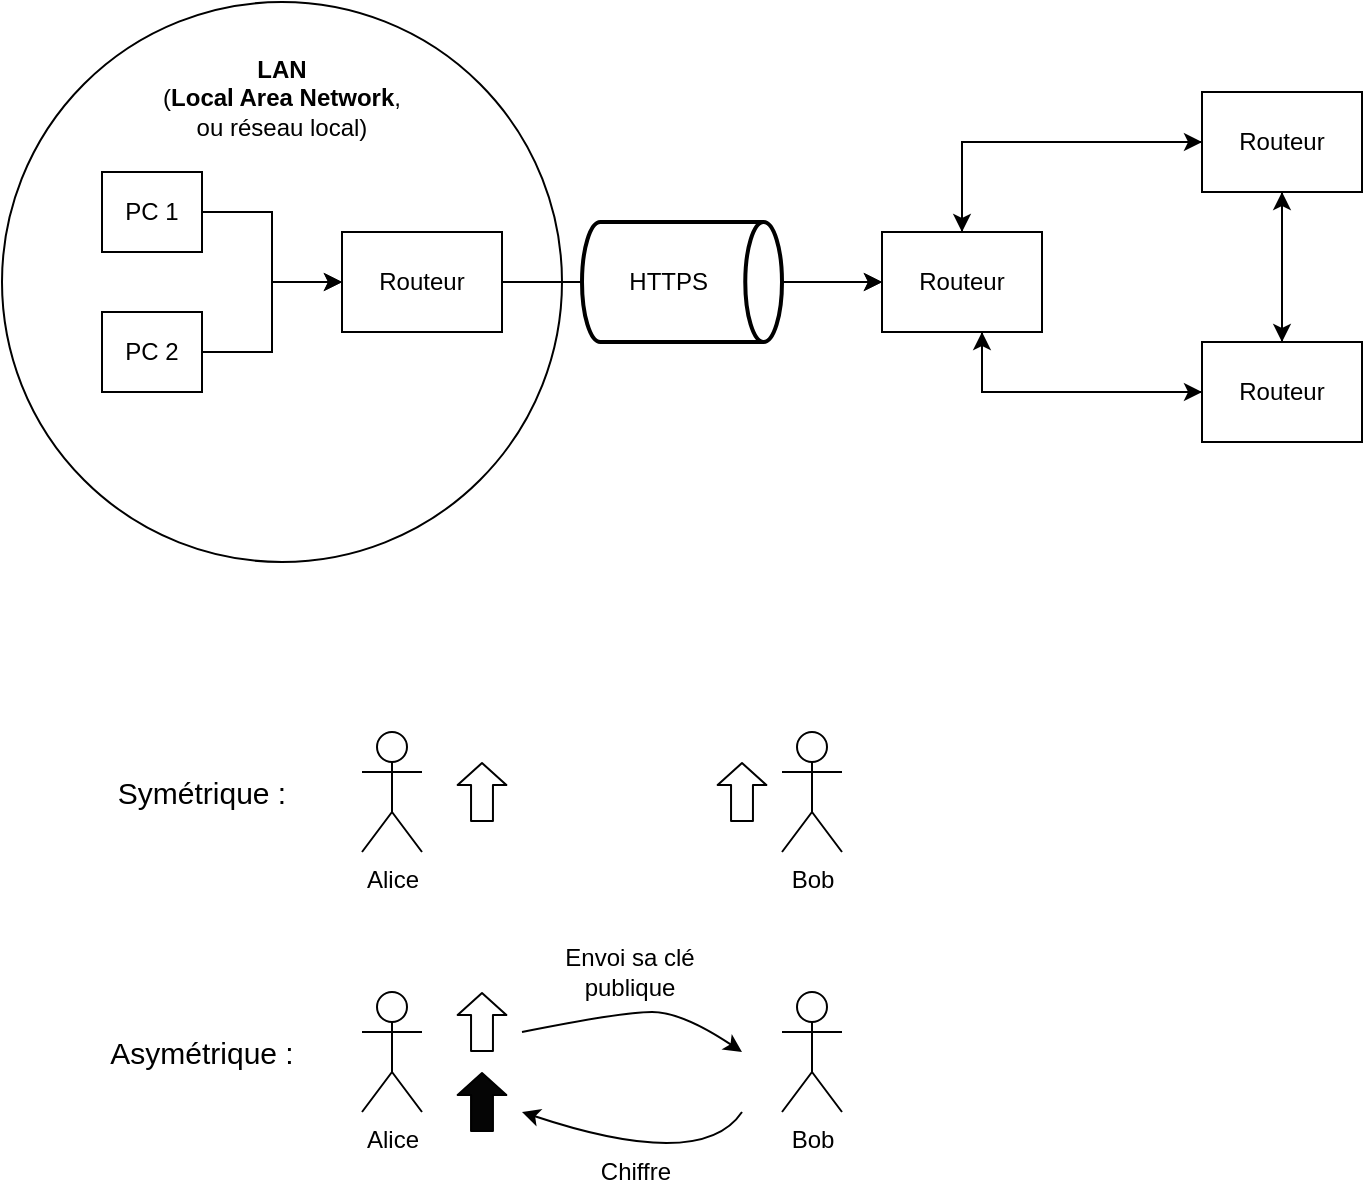 <mxfile version="14.8.0" type="github">
  <diagram id="s_3pCIxAKFfTdRZwG-cy" name="Page-1">
    <mxGraphModel dx="868" dy="593" grid="1" gridSize="10" guides="1" tooltips="1" connect="1" arrows="1" fold="1" page="1" pageScale="1" pageWidth="827" pageHeight="1169" math="0" shadow="0">
      <root>
        <mxCell id="0" />
        <mxCell id="1" parent="0" />
        <mxCell id="ULExNU8f8YkQf40PmKOp-6" value="" style="ellipse;whiteSpace=wrap;html=1;aspect=fixed;" parent="1" vertex="1">
          <mxGeometry x="230" y="45" width="280" height="280" as="geometry" />
        </mxCell>
        <mxCell id="ULExNU8f8YkQf40PmKOp-4" style="edgeStyle=orthogonalEdgeStyle;rounded=0;orthogonalLoop=1;jettySize=auto;html=1;entryX=0;entryY=0.5;entryDx=0;entryDy=0;" parent="1" source="ULExNU8f8YkQf40PmKOp-1" target="ULExNU8f8YkQf40PmKOp-3" edge="1">
          <mxGeometry relative="1" as="geometry" />
        </mxCell>
        <mxCell id="ULExNU8f8YkQf40PmKOp-1" value="PC 1" style="rounded=0;whiteSpace=wrap;html=1;" parent="1" vertex="1">
          <mxGeometry x="280" y="130" width="50" height="40" as="geometry" />
        </mxCell>
        <mxCell id="ULExNU8f8YkQf40PmKOp-5" style="edgeStyle=orthogonalEdgeStyle;rounded=0;orthogonalLoop=1;jettySize=auto;html=1;entryX=0;entryY=0.5;entryDx=0;entryDy=0;" parent="1" source="ULExNU8f8YkQf40PmKOp-2" target="ULExNU8f8YkQf40PmKOp-3" edge="1">
          <mxGeometry relative="1" as="geometry" />
        </mxCell>
        <mxCell id="ULExNU8f8YkQf40PmKOp-2" value="PC 2" style="rounded=0;whiteSpace=wrap;html=1;" parent="1" vertex="1">
          <mxGeometry x="280" y="200" width="50" height="40" as="geometry" />
        </mxCell>
        <mxCell id="ULExNU8f8YkQf40PmKOp-14" style="edgeStyle=orthogonalEdgeStyle;rounded=0;orthogonalLoop=1;jettySize=auto;html=1;entryX=0;entryY=0.5;entryDx=0;entryDy=0;" parent="1" source="ULExNU8f8YkQf40PmKOp-3" target="ULExNU8f8YkQf40PmKOp-11" edge="1">
          <mxGeometry relative="1" as="geometry" />
        </mxCell>
        <mxCell id="ULExNU8f8YkQf40PmKOp-3" value="Routeur" style="rounded=0;whiteSpace=wrap;html=1;" parent="1" vertex="1">
          <mxGeometry x="400" y="160" width="80" height="50" as="geometry" />
        </mxCell>
        <mxCell id="ULExNU8f8YkQf40PmKOp-9" value="&lt;div&gt;&lt;span class=&quot;ILfuVd&quot;&gt;&lt;span class=&quot;hgKElc&quot;&gt;&lt;b&gt;LAN&lt;/b&gt; &lt;br&gt;&lt;/span&gt;&lt;/span&gt;&lt;/div&gt;&lt;div&gt;&lt;span class=&quot;ILfuVd&quot;&gt;&lt;span class=&quot;hgKElc&quot;&gt;(&lt;b&gt;Local Area Network&lt;/b&gt;, ou réseau local)&lt;/span&gt;&lt;/span&gt;&lt;/div&gt;" style="text;html=1;strokeColor=none;fillColor=none;align=center;verticalAlign=middle;whiteSpace=wrap;rounded=0;" parent="1" vertex="1">
          <mxGeometry x="303.13" y="55" width="133.75" height="75" as="geometry" />
        </mxCell>
        <mxCell id="ULExNU8f8YkQf40PmKOp-19" style="edgeStyle=orthogonalEdgeStyle;rounded=0;orthogonalLoop=1;jettySize=auto;html=1;entryX=0;entryY=0.5;entryDx=0;entryDy=0;" parent="1" source="ULExNU8f8YkQf40PmKOp-11" target="ULExNU8f8YkQf40PmKOp-13" edge="1">
          <mxGeometry relative="1" as="geometry">
            <mxPoint x="840" y="220" as="targetPoint" />
            <Array as="points">
              <mxPoint x="720" y="240" />
            </Array>
          </mxGeometry>
        </mxCell>
        <mxCell id="ULExNU8f8YkQf40PmKOp-21" style="edgeStyle=orthogonalEdgeStyle;rounded=0;orthogonalLoop=1;jettySize=auto;html=1;entryX=0;entryY=0.5;entryDx=0;entryDy=0;" parent="1" source="ULExNU8f8YkQf40PmKOp-11" target="ULExNU8f8YkQf40PmKOp-12" edge="1">
          <mxGeometry relative="1" as="geometry">
            <Array as="points">
              <mxPoint x="710" y="115" />
            </Array>
          </mxGeometry>
        </mxCell>
        <mxCell id="ULExNU8f8YkQf40PmKOp-11" value="Routeur" style="rounded=0;whiteSpace=wrap;html=1;" parent="1" vertex="1">
          <mxGeometry x="670" y="160" width="80" height="50" as="geometry" />
        </mxCell>
        <mxCell id="ULExNU8f8YkQf40PmKOp-22" style="edgeStyle=orthogonalEdgeStyle;rounded=0;orthogonalLoop=1;jettySize=auto;html=1;entryX=0.5;entryY=0;entryDx=0;entryDy=0;" parent="1" source="ULExNU8f8YkQf40PmKOp-12" target="ULExNU8f8YkQf40PmKOp-11" edge="1">
          <mxGeometry relative="1" as="geometry" />
        </mxCell>
        <mxCell id="ULExNU8f8YkQf40PmKOp-23" style="edgeStyle=orthogonalEdgeStyle;rounded=0;orthogonalLoop=1;jettySize=auto;html=1;entryX=0.5;entryY=0;entryDx=0;entryDy=0;" parent="1" source="ULExNU8f8YkQf40PmKOp-12" target="ULExNU8f8YkQf40PmKOp-13" edge="1">
          <mxGeometry relative="1" as="geometry" />
        </mxCell>
        <mxCell id="ULExNU8f8YkQf40PmKOp-12" value="Routeur" style="rounded=0;whiteSpace=wrap;html=1;" parent="1" vertex="1">
          <mxGeometry x="830" y="90" width="80" height="50" as="geometry" />
        </mxCell>
        <mxCell id="ULExNU8f8YkQf40PmKOp-20" style="edgeStyle=orthogonalEdgeStyle;rounded=0;orthogonalLoop=1;jettySize=auto;html=1;" parent="1" source="ULExNU8f8YkQf40PmKOp-13" edge="1">
          <mxGeometry relative="1" as="geometry">
            <mxPoint x="720" y="210" as="targetPoint" />
            <Array as="points">
              <mxPoint x="720" y="240" />
            </Array>
          </mxGeometry>
        </mxCell>
        <mxCell id="ULExNU8f8YkQf40PmKOp-24" style="edgeStyle=orthogonalEdgeStyle;rounded=0;orthogonalLoop=1;jettySize=auto;html=1;entryX=0.5;entryY=1;entryDx=0;entryDy=0;" parent="1" source="ULExNU8f8YkQf40PmKOp-13" target="ULExNU8f8YkQf40PmKOp-12" edge="1">
          <mxGeometry relative="1" as="geometry" />
        </mxCell>
        <mxCell id="ULExNU8f8YkQf40PmKOp-13" value="Routeur" style="rounded=0;whiteSpace=wrap;html=1;" parent="1" vertex="1">
          <mxGeometry x="830" y="215" width="80" height="50" as="geometry" />
        </mxCell>
        <mxCell id="ULExNU8f8YkQf40PmKOp-18" style="edgeStyle=orthogonalEdgeStyle;rounded=0;orthogonalLoop=1;jettySize=auto;html=1;entryX=0;entryY=0.5;entryDx=0;entryDy=0;" parent="1" source="ULExNU8f8YkQf40PmKOp-17" target="ULExNU8f8YkQf40PmKOp-11" edge="1">
          <mxGeometry relative="1" as="geometry" />
        </mxCell>
        <mxCell id="ULExNU8f8YkQf40PmKOp-17" value="&lt;div align=&quot;center&quot;&gt;HTTPS&amp;nbsp;&amp;nbsp;&amp;nbsp;&amp;nbsp; &lt;br&gt;&lt;/div&gt;" style="strokeWidth=2;html=1;shape=mxgraph.flowchart.direct_data;whiteSpace=wrap;align=center;" parent="1" vertex="1">
          <mxGeometry x="520" y="155" width="100" height="60" as="geometry" />
        </mxCell>
        <mxCell id="ULExNU8f8YkQf40PmKOp-27" value="Alice" style="shape=umlActor;verticalLabelPosition=bottom;verticalAlign=top;html=1;outlineConnect=0;" parent="1" vertex="1">
          <mxGeometry x="410" y="410" width="30" height="60" as="geometry" />
        </mxCell>
        <mxCell id="ULExNU8f8YkQf40PmKOp-28" value="Bob" style="shape=umlActor;verticalLabelPosition=bottom;verticalAlign=top;html=1;outlineConnect=0;" parent="1" vertex="1">
          <mxGeometry x="620" y="410" width="30" height="60" as="geometry" />
        </mxCell>
        <mxCell id="ULExNU8f8YkQf40PmKOp-33" value="&lt;font style=&quot;font-size: 15px&quot;&gt;Symétrique :&lt;/font&gt;" style="text;html=1;strokeColor=none;fillColor=none;align=center;verticalAlign=middle;whiteSpace=wrap;rounded=0;" parent="1" vertex="1">
          <mxGeometry x="280" y="430" width="100" height="20" as="geometry" />
        </mxCell>
        <mxCell id="ULExNU8f8YkQf40PmKOp-37" value="" style="shape=flexArrow;endArrow=classic;html=1;width=10.952;endSize=3.333;endWidth=12.404;" parent="1" edge="1">
          <mxGeometry width="50" height="50" relative="1" as="geometry">
            <mxPoint x="470" y="455" as="sourcePoint" />
            <mxPoint x="470" y="425" as="targetPoint" />
          </mxGeometry>
        </mxCell>
        <mxCell id="ULExNU8f8YkQf40PmKOp-38" value="" style="shape=flexArrow;endArrow=classic;html=1;width=10.952;endSize=3.333;endWidth=12.404;" parent="1" edge="1">
          <mxGeometry width="50" height="50" relative="1" as="geometry">
            <mxPoint x="600" y="455" as="sourcePoint" />
            <mxPoint x="600" y="425" as="targetPoint" />
          </mxGeometry>
        </mxCell>
        <mxCell id="ULExNU8f8YkQf40PmKOp-50" value="Alice" style="shape=umlActor;verticalLabelPosition=bottom;verticalAlign=top;html=1;outlineConnect=0;" parent="1" vertex="1">
          <mxGeometry x="410" y="540" width="30" height="60" as="geometry" />
        </mxCell>
        <mxCell id="ULExNU8f8YkQf40PmKOp-51" value="Bob" style="shape=umlActor;verticalLabelPosition=bottom;verticalAlign=top;html=1;outlineConnect=0;" parent="1" vertex="1">
          <mxGeometry x="620" y="540" width="30" height="60" as="geometry" />
        </mxCell>
        <mxCell id="ULExNU8f8YkQf40PmKOp-52" value="&lt;font style=&quot;font-size: 15px&quot;&gt;Asymétrique :&lt;/font&gt;" style="text;html=1;strokeColor=none;fillColor=none;align=center;verticalAlign=middle;whiteSpace=wrap;rounded=0;" parent="1" vertex="1">
          <mxGeometry x="280" y="560" width="100" height="20" as="geometry" />
        </mxCell>
        <mxCell id="ULExNU8f8YkQf40PmKOp-53" value="" style="shape=flexArrow;endArrow=classic;html=1;width=10.952;endSize=3.333;endWidth=12.404;" parent="1" edge="1">
          <mxGeometry width="50" height="50" relative="1" as="geometry">
            <mxPoint x="470" y="570" as="sourcePoint" />
            <mxPoint x="470" y="540" as="targetPoint" />
          </mxGeometry>
        </mxCell>
        <mxCell id="ULExNU8f8YkQf40PmKOp-54" value="" style="shape=flexArrow;endArrow=classic;html=1;width=10.952;endSize=3.333;endWidth=12.404;fillColor=#050505;" parent="1" edge="1">
          <mxGeometry width="50" height="50" relative="1" as="geometry">
            <mxPoint x="470" y="610" as="sourcePoint" />
            <mxPoint x="470" y="580" as="targetPoint" />
          </mxGeometry>
        </mxCell>
        <mxCell id="ULExNU8f8YkQf40PmKOp-55" value="" style="curved=1;endArrow=classic;html=1;fillColor=#050505;" parent="1" edge="1">
          <mxGeometry width="50" height="50" relative="1" as="geometry">
            <mxPoint x="490" y="560" as="sourcePoint" />
            <mxPoint x="600" y="570" as="targetPoint" />
            <Array as="points">
              <mxPoint x="540" y="550" />
              <mxPoint x="570" y="550" />
            </Array>
          </mxGeometry>
        </mxCell>
        <mxCell id="ULExNU8f8YkQf40PmKOp-56" value="Envoi sa clé publique" style="text;html=1;strokeColor=none;fillColor=none;align=center;verticalAlign=middle;whiteSpace=wrap;rounded=0;" parent="1" vertex="1">
          <mxGeometry x="489" y="520" width="110" height="20" as="geometry" />
        </mxCell>
        <mxCell id="ULExNU8f8YkQf40PmKOp-57" value="Chiffre" style="text;html=1;strokeColor=none;fillColor=none;align=center;verticalAlign=middle;whiteSpace=wrap;rounded=0;" parent="1" vertex="1">
          <mxGeometry x="526.88" y="620" width="40" height="20" as="geometry" />
        </mxCell>
        <mxCell id="ULExNU8f8YkQf40PmKOp-58" value="" style="curved=1;endArrow=classic;html=1;fillColor=#050505;" parent="1" edge="1">
          <mxGeometry width="50" height="50" relative="1" as="geometry">
            <mxPoint x="600" y="600" as="sourcePoint" />
            <mxPoint x="490" y="600" as="targetPoint" />
            <Array as="points">
              <mxPoint x="580" y="630" />
            </Array>
          </mxGeometry>
        </mxCell>
      </root>
    </mxGraphModel>
  </diagram>
</mxfile>
